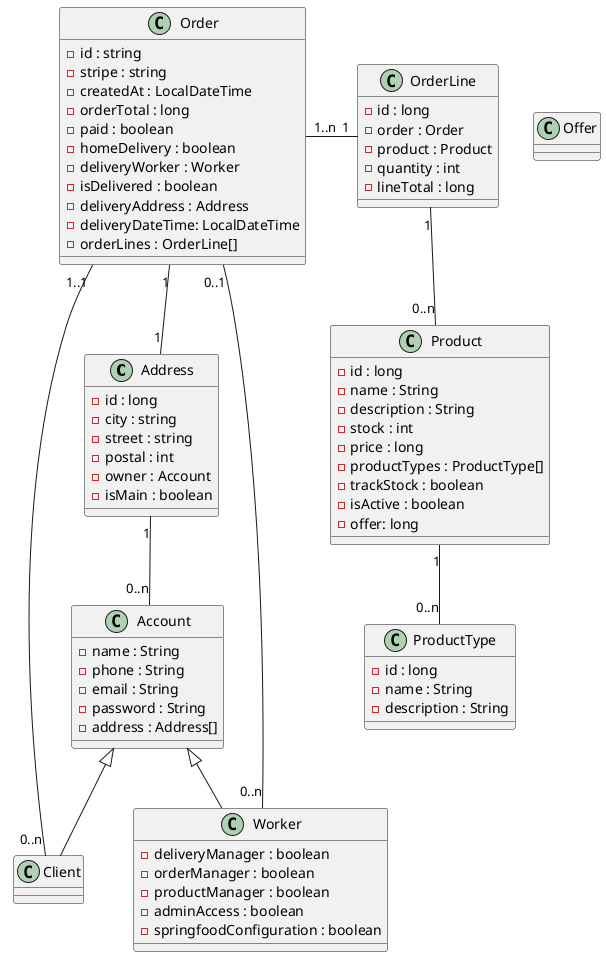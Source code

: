 @startuml SpringFood

Address "1" -- "0..n" Account
Address "1" -u- "1" Order
Client "0..n" -- "1..1" Order
Worker "0..n" --- "0..1" Order
Order "1..n" -r- "1" OrderLine 
OrderLine "1" -- "0..n" Product
Product "1" -d- "0..n" ProductType

Class Address {
    - id : long
    - city : string
    - street : string
    - postal : int
    - owner : Account
    - isMain : boolean
}

Class Account {
    - name : String
    - phone : String
    - email : String
    - password : String
    - address : Address[]
}

Class Worker extends Account{
    - deliveryManager : boolean
    - orderManager : boolean
    - productManager : boolean
    - adminAccess : boolean
    - springfoodConfiguration : boolean
}

Class Client extends Account{

}

Class Order {
    - id : string
    - stripe : string
    - createdAt : LocalDateTime
    - orderTotal : long
    - paid : boolean
    - homeDelivery : boolean
    - deliveryWorker : Worker
    - isDelivered : boolean
    - deliveryAddress : Address
    - deliveryDateTime: LocalDateTime
    - orderLines : OrderLine[]
}

Class OrderLine {
    - id : long
    - order : Order
    - product : Product
    - quantity : int
    - lineTotal : long
}

Class Product {
    - id : long
    - name : String
    - description : String
    - stock : int
    - price : long
    - productTypes : ProductType[]
    - trackStock : boolean
    - isActive : boolean
    - offer: long
}

Class Offer {
    
}

Class ProductType {
    - id : long
    - name : String
    - description : String
}

@enduml